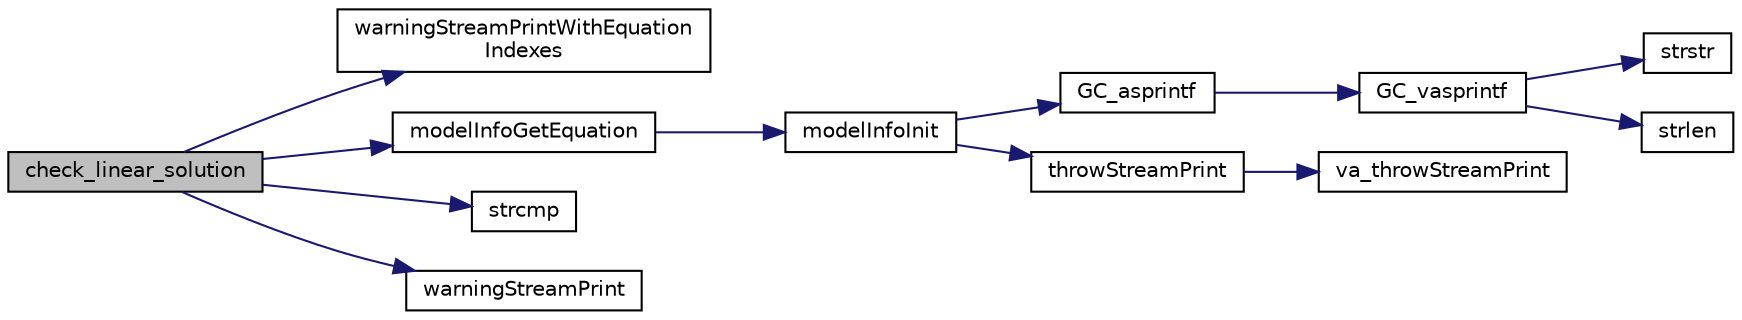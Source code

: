 digraph "check_linear_solution"
{
  edge [fontname="Helvetica",fontsize="10",labelfontname="Helvetica",labelfontsize="10"];
  node [fontname="Helvetica",fontsize="10",shape=record];
  rankdir="LR";
  Node0 [label="check_linear_solution",height=0.2,width=0.4,color="black", fillcolor="grey75", style="filled", fontcolor="black"];
  Node0 -> Node1 [color="midnightblue",fontsize="10",style="solid",fontname="Helvetica"];
  Node1 [label="warningStreamPrintWithEquation\lIndexes",height=0.2,width=0.4,color="black", fillcolor="white", style="filled",URL="$d8/d3d/omc__error_8c.html#af49649623314923a32cc9cd504fc4d46"];
  Node0 -> Node2 [color="midnightblue",fontsize="10",style="solid",fontname="Helvetica"];
  Node2 [label="modelInfoGetEquation",height=0.2,width=0.4,color="black", fillcolor="white", style="filled",URL="$dc/d9f/simulation__info__json_8c.html#a84093d2f8d6dd323d6b6646c61e1bcef"];
  Node2 -> Node3 [color="midnightblue",fontsize="10",style="solid",fontname="Helvetica"];
  Node3 [label="modelInfoInit",height=0.2,width=0.4,color="black", fillcolor="white", style="filled",URL="$dc/d9f/simulation__info__json_8c.html#ac04cac8e7013033ca04fc9f598b0ea30"];
  Node3 -> Node4 [color="midnightblue",fontsize="10",style="solid",fontname="Helvetica"];
  Node4 [label="GC_asprintf",height=0.2,width=0.4,color="black", fillcolor="white", style="filled",URL="$d9/d0a/modelica__string_8c.html#a993594d261a9237cec6f42e0f157f372"];
  Node4 -> Node5 [color="midnightblue",fontsize="10",style="solid",fontname="Helvetica"];
  Node5 [label="GC_vasprintf",height=0.2,width=0.4,color="black", fillcolor="white", style="filled",URL="$d9/d0a/modelica__string_8c.html#adf1deccce25bcbb90808de0fcefe2c08"];
  Node5 -> Node6 [color="midnightblue",fontsize="10",style="solid",fontname="Helvetica"];
  Node6 [label="strstr",height=0.2,width=0.4,color="black", fillcolor="white", style="filled",URL="$df/deb/3rd_party_2regex-0_812_2test_2test_8c.html#a1e5ffad39b65fa937afd3ee288ccf877"];
  Node5 -> Node7 [color="midnightblue",fontsize="10",style="solid",fontname="Helvetica"];
  Node7 [label="strlen",height=0.2,width=0.4,color="black", fillcolor="white", style="filled",URL="$d7/d57/iregex_8c.html#a492442620ce65db20fe7297b43cbca65"];
  Node3 -> Node8 [color="midnightblue",fontsize="10",style="solid",fontname="Helvetica"];
  Node8 [label="throwStreamPrint",height=0.2,width=0.4,color="black", fillcolor="white", style="filled",URL="$d8/d3d/omc__error_8c.html#ace3549ed53d1ce9f60bcdfe2f941a592"];
  Node8 -> Node9 [color="midnightblue",fontsize="10",style="solid",fontname="Helvetica"];
  Node9 [label="va_throwStreamPrint",height=0.2,width=0.4,color="black", fillcolor="white", style="filled",URL="$d8/d3d/omc__error_8c.html#aa11774b25878a13bb0b79660763b3ca4"];
  Node0 -> Node10 [color="midnightblue",fontsize="10",style="solid",fontname="Helvetica"];
  Node10 [label="strcmp",height=0.2,width=0.4,color="black", fillcolor="white", style="filled",URL="$db/d13/_c_vode_get_8m.html#ab022bbe018438998408fda94a327a547"];
  Node0 -> Node11 [color="midnightblue",fontsize="10",style="solid",fontname="Helvetica"];
  Node11 [label="warningStreamPrint",height=0.2,width=0.4,color="black", fillcolor="white", style="filled",URL="$d8/d3d/omc__error_8c.html#abe18b369e6a69395e9a328507f9548b9"];
}
